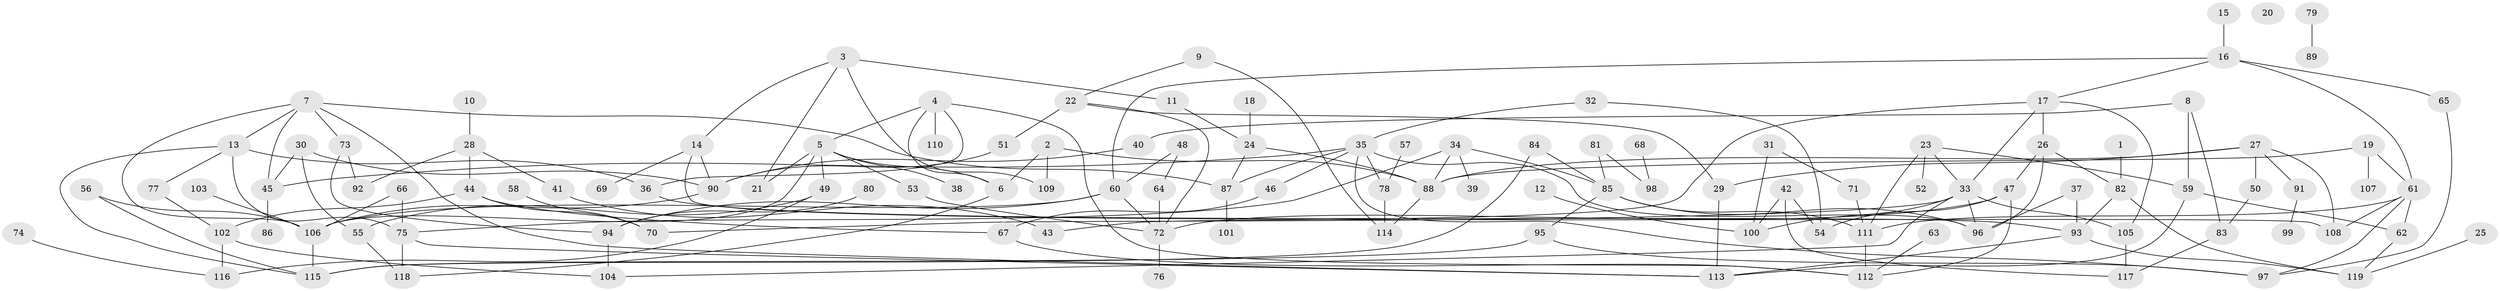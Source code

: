 // coarse degree distribution, {11: 0.02857142857142857, 4: 0.11428571428571428, 10: 0.08571428571428572, 5: 0.08571428571428572, 9: 0.02857142857142857, 8: 0.08571428571428572, 3: 0.2857142857142857, 2: 0.11428571428571428, 6: 0.08571428571428572, 1: 0.08571428571428572}
// Generated by graph-tools (version 1.1) at 2025/48/03/04/25 22:48:20]
// undirected, 119 vertices, 179 edges
graph export_dot {
  node [color=gray90,style=filled];
  1;
  2;
  3;
  4;
  5;
  6;
  7;
  8;
  9;
  10;
  11;
  12;
  13;
  14;
  15;
  16;
  17;
  18;
  19;
  20;
  21;
  22;
  23;
  24;
  25;
  26;
  27;
  28;
  29;
  30;
  31;
  32;
  33;
  34;
  35;
  36;
  37;
  38;
  39;
  40;
  41;
  42;
  43;
  44;
  45;
  46;
  47;
  48;
  49;
  50;
  51;
  52;
  53;
  54;
  55;
  56;
  57;
  58;
  59;
  60;
  61;
  62;
  63;
  64;
  65;
  66;
  67;
  68;
  69;
  70;
  71;
  72;
  73;
  74;
  75;
  76;
  77;
  78;
  79;
  80;
  81;
  82;
  83;
  84;
  85;
  86;
  87;
  88;
  89;
  90;
  91;
  92;
  93;
  94;
  95;
  96;
  97;
  98;
  99;
  100;
  101;
  102;
  103;
  104;
  105;
  106;
  107;
  108;
  109;
  110;
  111;
  112;
  113;
  114;
  115;
  116;
  117;
  118;
  119;
  1 -- 82;
  2 -- 6;
  2 -- 88;
  2 -- 109;
  3 -- 11;
  3 -- 14;
  3 -- 21;
  3 -- 109;
  4 -- 5;
  4 -- 6;
  4 -- 36;
  4 -- 110;
  4 -- 112;
  5 -- 6;
  5 -- 21;
  5 -- 38;
  5 -- 49;
  5 -- 53;
  5 -- 106;
  6 -- 118;
  7 -- 13;
  7 -- 45;
  7 -- 73;
  7 -- 87;
  7 -- 106;
  7 -- 113;
  8 -- 40;
  8 -- 59;
  8 -- 83;
  9 -- 22;
  9 -- 114;
  10 -- 28;
  11 -- 24;
  12 -- 100;
  13 -- 36;
  13 -- 75;
  13 -- 77;
  13 -- 115;
  14 -- 69;
  14 -- 90;
  14 -- 108;
  15 -- 16;
  16 -- 17;
  16 -- 60;
  16 -- 61;
  16 -- 65;
  17 -- 26;
  17 -- 33;
  17 -- 43;
  17 -- 105;
  18 -- 24;
  19 -- 61;
  19 -- 88;
  19 -- 107;
  22 -- 29;
  22 -- 51;
  22 -- 72;
  23 -- 33;
  23 -- 52;
  23 -- 59;
  23 -- 111;
  24 -- 87;
  24 -- 88;
  25 -- 119;
  26 -- 47;
  26 -- 82;
  26 -- 96;
  27 -- 29;
  27 -- 50;
  27 -- 88;
  27 -- 91;
  27 -- 108;
  28 -- 41;
  28 -- 44;
  28 -- 92;
  29 -- 113;
  30 -- 45;
  30 -- 55;
  30 -- 90;
  31 -- 71;
  31 -- 100;
  32 -- 35;
  32 -- 54;
  33 -- 70;
  33 -- 96;
  33 -- 100;
  33 -- 104;
  33 -- 105;
  34 -- 39;
  34 -- 75;
  34 -- 85;
  34 -- 88;
  35 -- 45;
  35 -- 46;
  35 -- 78;
  35 -- 87;
  35 -- 96;
  35 -- 97;
  36 -- 93;
  37 -- 93;
  37 -- 96;
  40 -- 90;
  41 -- 43;
  42 -- 54;
  42 -- 100;
  42 -- 117;
  44 -- 67;
  44 -- 70;
  44 -- 102;
  45 -- 86;
  46 -- 67;
  47 -- 54;
  47 -- 72;
  47 -- 112;
  48 -- 60;
  48 -- 64;
  49 -- 55;
  49 -- 116;
  50 -- 83;
  51 -- 90;
  53 -- 72;
  55 -- 118;
  56 -- 106;
  56 -- 115;
  57 -- 78;
  58 -- 70;
  59 -- 62;
  59 -- 113;
  60 -- 72;
  60 -- 94;
  60 -- 106;
  61 -- 62;
  61 -- 97;
  61 -- 108;
  61 -- 111;
  62 -- 119;
  63 -- 112;
  64 -- 72;
  65 -- 97;
  66 -- 75;
  66 -- 106;
  67 -- 112;
  68 -- 98;
  71 -- 111;
  72 -- 76;
  73 -- 92;
  73 -- 94;
  74 -- 116;
  75 -- 113;
  75 -- 118;
  77 -- 102;
  78 -- 114;
  79 -- 89;
  80 -- 94;
  81 -- 85;
  81 -- 98;
  82 -- 93;
  82 -- 119;
  83 -- 117;
  84 -- 85;
  84 -- 115;
  85 -- 95;
  85 -- 96;
  85 -- 111;
  87 -- 101;
  88 -- 114;
  90 -- 106;
  91 -- 99;
  93 -- 113;
  93 -- 119;
  94 -- 104;
  95 -- 97;
  95 -- 115;
  102 -- 104;
  102 -- 116;
  103 -- 106;
  105 -- 117;
  106 -- 115;
  111 -- 112;
}

